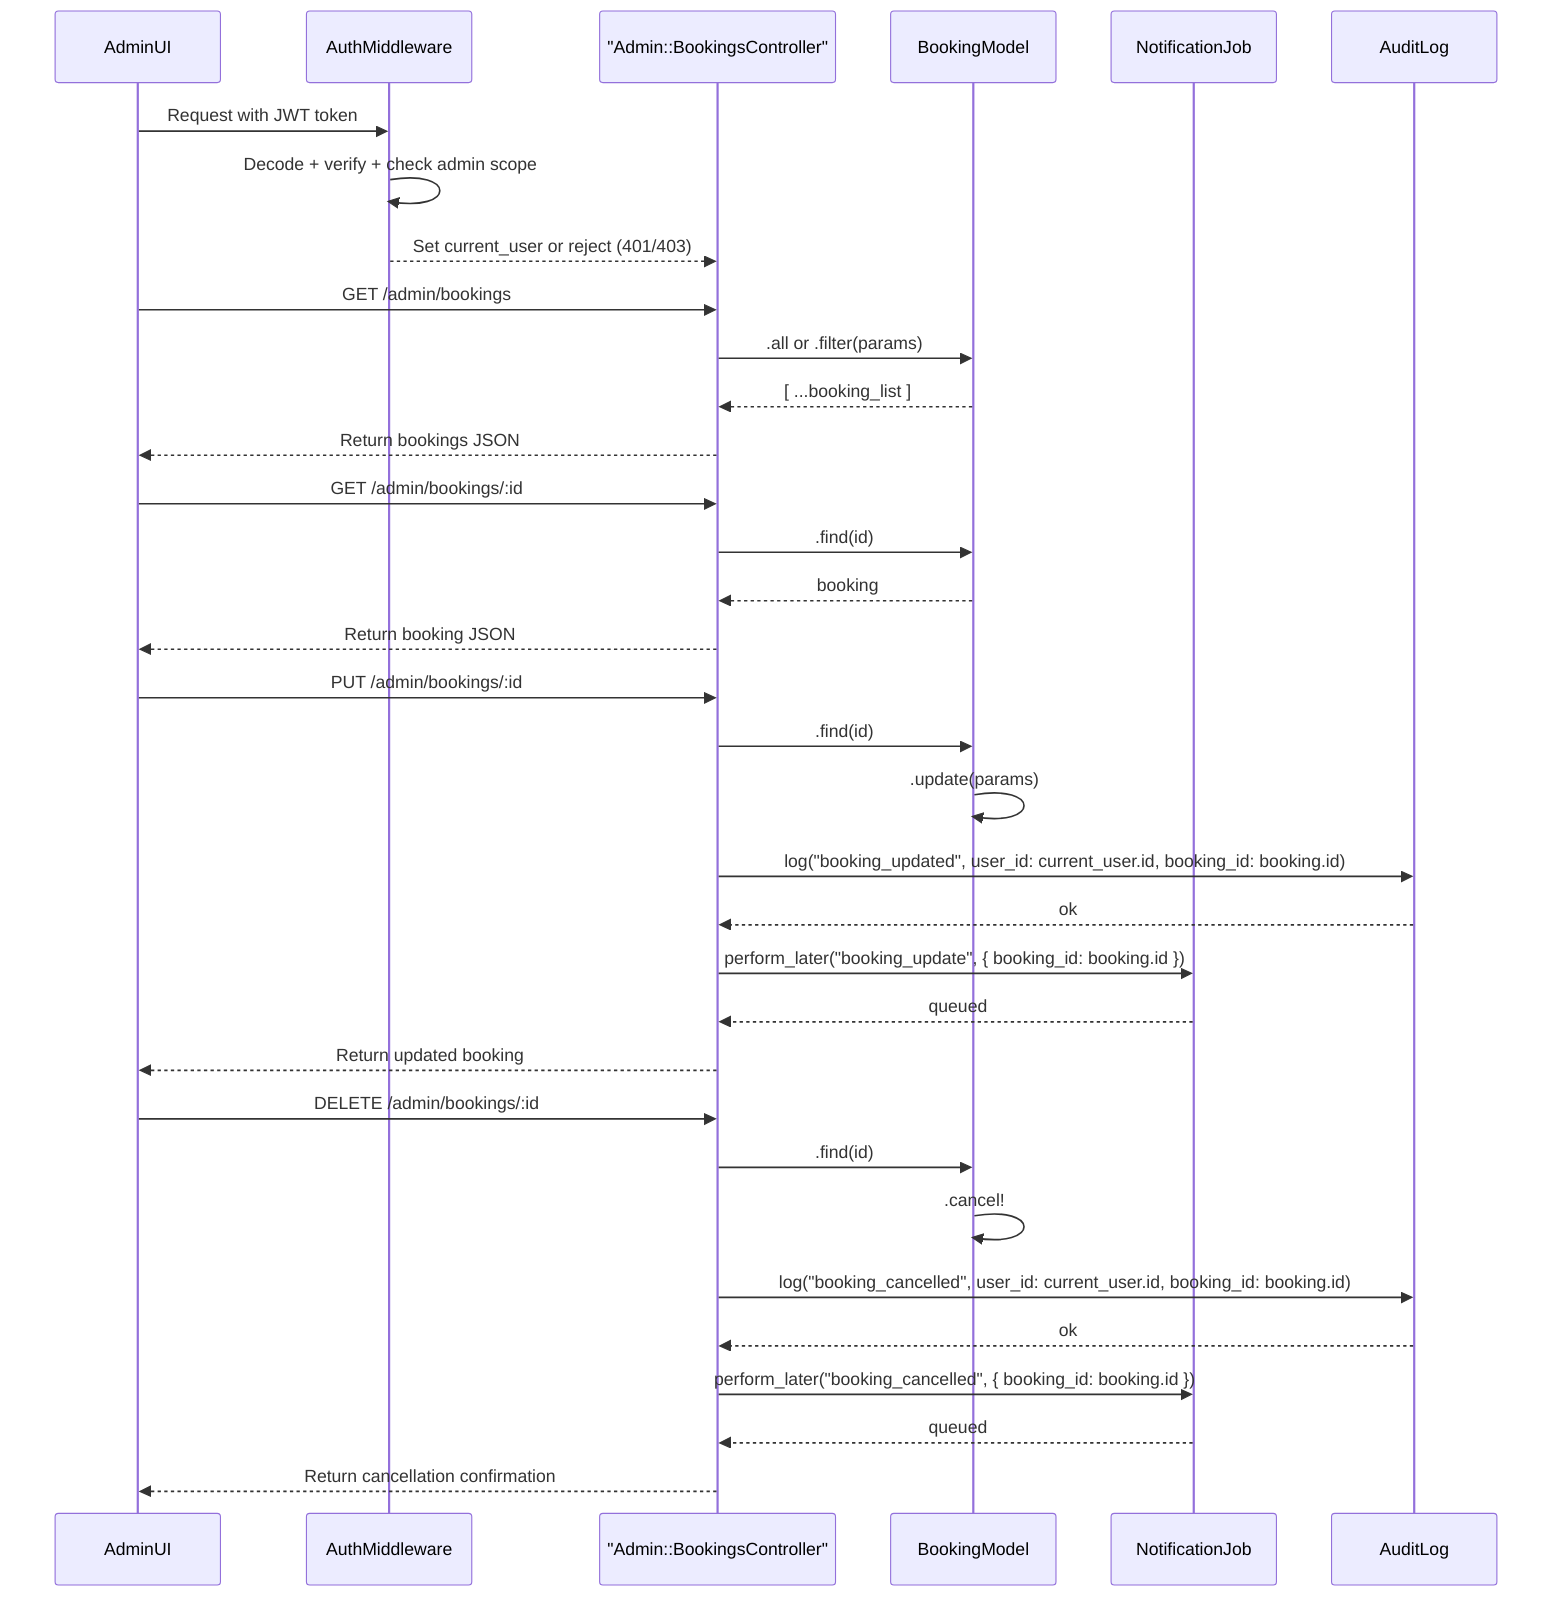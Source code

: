 sequenceDiagram
    participant AdminUI
    participant Auth as AuthMiddleware
    participant ABC as "Admin::BookingsController"
    participant Booking as BookingModel
    participant NotificationJob
    participant AuditLog

    %% Auth check (admin only)
    AdminUI->>Auth: Request with JWT token
    Auth->>Auth: Decode + verify + check admin scope
    Auth-->>ABC: Set current_user or reject (401/403)

    %% List all bookings
    AdminUI->>ABC: GET /admin/bookings
    ABC->>Booking: .all or .filter(params)
    Booking-->>ABC: [ ...booking_list ]
    ABC-->>AdminUI: Return bookings JSON

    %% Get booking details
    AdminUI->>ABC: GET /admin/bookings/:id
    ABC->>Booking: .find(id)
    Booking-->>ABC: booking
    ABC-->>AdminUI: Return booking JSON

    %% Update booking
    AdminUI->>ABC: PUT /admin/bookings/:id
    ABC->>Booking: .find(id)
    Booking->>Booking: .update(params)
    ABC->>AuditLog: log("booking_updated", user_id: current_user.id, booking_id: booking.id)
    AuditLog-->>ABC: ok
    ABC->>NotificationJob: perform_later("booking_update", { booking_id: booking.id })
    NotificationJob-->>ABC: queued
    ABC-->>AdminUI: Return updated booking

    %% Cancel booking
    AdminUI->>ABC: DELETE /admin/bookings/:id
    ABC->>Booking: .find(id)
    Booking->>Booking: .cancel!
    ABC->>AuditLog: log("booking_cancelled", user_id: current_user.id, booking_id: booking.id)
    AuditLog-->>ABC: ok
    ABC->>NotificationJob: perform_later("booking_cancelled", { booking_id: booking.id })
    NotificationJob-->>ABC: queued
    ABC-->>AdminUI: Return cancellation confirmation